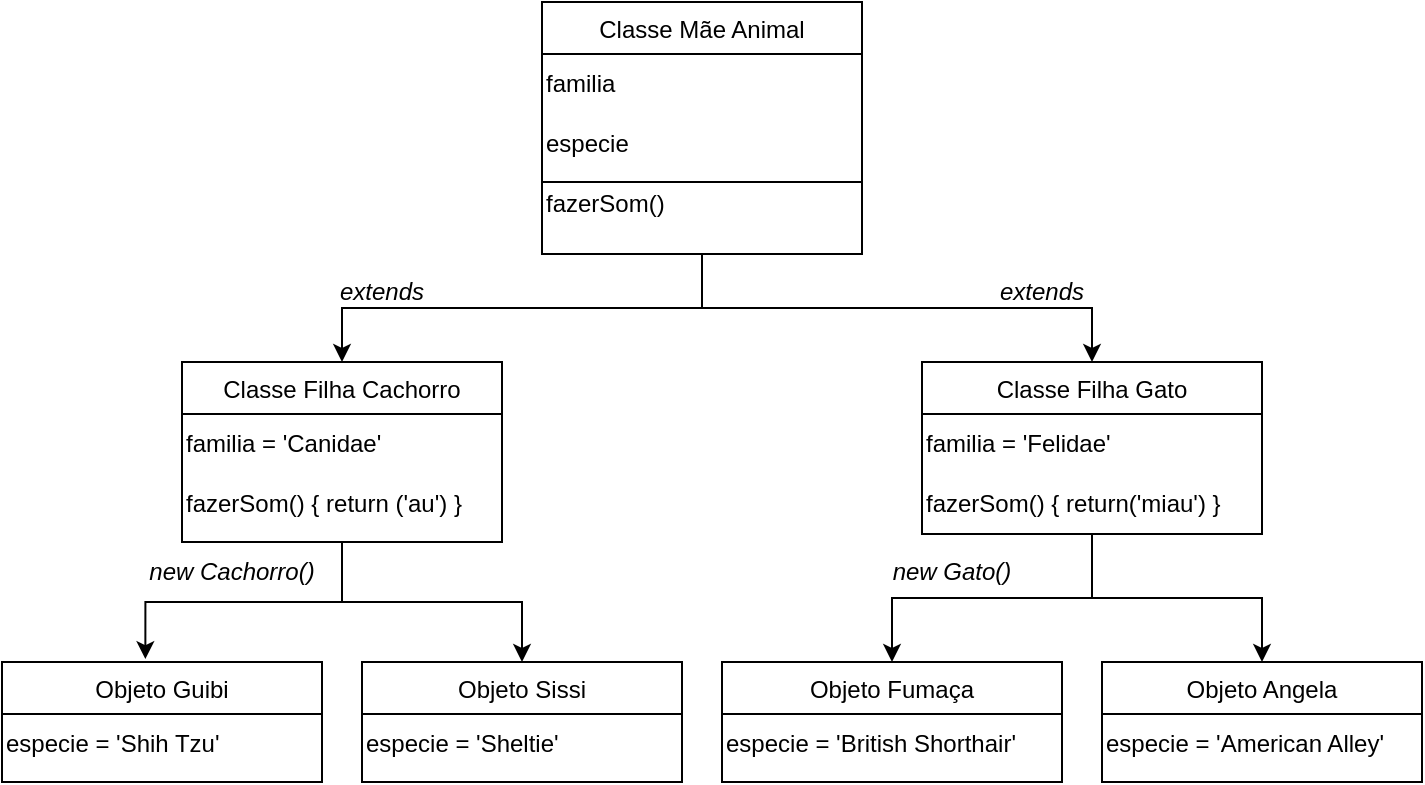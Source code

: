 <mxfile version="20.2.8" type="device"><diagram id="C5RBs43oDa-KdzZeNtuy" name="Page-1"><mxGraphModel dx="1695" dy="545" grid="1" gridSize="10" guides="1" tooltips="1" connect="1" arrows="1" fold="1" page="1" pageScale="1" pageWidth="827" pageHeight="1169" math="0" shadow="0"><root><mxCell id="WIyWlLk6GJQsqaUBKTNV-0"/><mxCell id="WIyWlLk6GJQsqaUBKTNV-1" parent="WIyWlLk6GJQsqaUBKTNV-0"/><mxCell id="AJtfzDkNmn9vWxPNzfAt-13" style="edgeStyle=orthogonalEdgeStyle;rounded=0;orthogonalLoop=1;jettySize=auto;html=1;exitX=0.5;exitY=1;exitDx=0;exitDy=0;entryX=0.5;entryY=0;entryDx=0;entryDy=0;" parent="WIyWlLk6GJQsqaUBKTNV-1" source="zkfFHV4jXpPFQw0GAbJ--0" target="zkfFHV4jXpPFQw0GAbJ--13" edge="1"><mxGeometry relative="1" as="geometry"/></mxCell><mxCell id="AJtfzDkNmn9vWxPNzfAt-14" style="edgeStyle=orthogonalEdgeStyle;rounded=0;orthogonalLoop=1;jettySize=auto;html=1;exitX=0.5;exitY=1;exitDx=0;exitDy=0;entryX=0.5;entryY=0;entryDx=0;entryDy=0;" parent="WIyWlLk6GJQsqaUBKTNV-1" source="zkfFHV4jXpPFQw0GAbJ--0" target="AJtfzDkNmn9vWxPNzfAt-3" edge="1"><mxGeometry relative="1" as="geometry"/></mxCell><mxCell id="zkfFHV4jXpPFQw0GAbJ--0" value="Classe Mãe Animal" style="swimlane;fontStyle=0;align=center;verticalAlign=top;childLayout=stackLayout;horizontal=1;startSize=26;horizontalStack=0;resizeParent=1;resizeLast=0;collapsible=1;marginBottom=0;rounded=0;shadow=0;strokeWidth=1;" parent="WIyWlLk6GJQsqaUBKTNV-1" vertex="1"><mxGeometry x="220" y="80" width="160" height="126" as="geometry"><mxRectangle x="220" y="80" width="160" height="26" as="alternateBounds"/></mxGeometry></mxCell><mxCell id="AJtfzDkNmn9vWxPNzfAt-29" value="familia" style="text;html=1;align=left;verticalAlign=middle;resizable=0;points=[];autosize=1;strokeColor=none;fillColor=none;labelPosition=center;verticalLabelPosition=middle;" parent="zkfFHV4jXpPFQw0GAbJ--0" vertex="1"><mxGeometry y="26" width="160" height="30" as="geometry"/></mxCell><mxCell id="AJtfzDkNmn9vWxPNzfAt-32" value="especie" style="text;html=1;align=left;verticalAlign=middle;resizable=0;points=[];autosize=1;strokeColor=none;fillColor=none;labelPosition=center;verticalLabelPosition=middle;" parent="zkfFHV4jXpPFQw0GAbJ--0" vertex="1"><mxGeometry y="56" width="160" height="30" as="geometry"/></mxCell><mxCell id="AJtfzDkNmn9vWxPNzfAt-42" value="fazerSom()" style="text;html=1;align=left;verticalAlign=middle;resizable=0;points=[];autosize=1;strokeColor=none;fillColor=none;labelPosition=center;verticalLabelPosition=middle;" parent="zkfFHV4jXpPFQw0GAbJ--0" vertex="1"><mxGeometry y="86" width="160" height="30" as="geometry"/></mxCell><mxCell id="AJtfzDkNmn9vWxPNzfAt-15" style="edgeStyle=orthogonalEdgeStyle;rounded=0;orthogonalLoop=1;jettySize=auto;html=1;entryX=0.448;entryY=-0.024;entryDx=0;entryDy=0;entryPerimeter=0;" parent="WIyWlLk6GJQsqaUBKTNV-1" source="zkfFHV4jXpPFQw0GAbJ--13" target="AJtfzDkNmn9vWxPNzfAt-5" edge="1"><mxGeometry relative="1" as="geometry"/></mxCell><mxCell id="AJtfzDkNmn9vWxPNzfAt-16" style="edgeStyle=orthogonalEdgeStyle;rounded=0;orthogonalLoop=1;jettySize=auto;html=1;exitX=0.5;exitY=1;exitDx=0;exitDy=0;entryX=0.5;entryY=0;entryDx=0;entryDy=0;" parent="WIyWlLk6GJQsqaUBKTNV-1" source="zkfFHV4jXpPFQw0GAbJ--13" target="AJtfzDkNmn9vWxPNzfAt-7" edge="1"><mxGeometry relative="1" as="geometry"/></mxCell><mxCell id="zkfFHV4jXpPFQw0GAbJ--13" value="Classe Filha Cachorro" style="swimlane;fontStyle=0;align=center;verticalAlign=top;childLayout=stackLayout;horizontal=1;startSize=26;horizontalStack=0;resizeParent=1;resizeLast=0;collapsible=1;marginBottom=0;rounded=0;shadow=0;strokeWidth=1;" parent="WIyWlLk6GJQsqaUBKTNV-1" vertex="1"><mxGeometry x="40" y="260" width="160" height="90" as="geometry"><mxRectangle x="220" y="260" width="170" height="26" as="alternateBounds"/></mxGeometry></mxCell><mxCell id="AJtfzDkNmn9vWxPNzfAt-26" value="familia = 'Canidae'" style="text;html=1;align=left;verticalAlign=middle;resizable=0;points=[];autosize=1;strokeColor=none;fillColor=none;" parent="zkfFHV4jXpPFQw0GAbJ--13" vertex="1"><mxGeometry y="26" width="160" height="30" as="geometry"/></mxCell><mxCell id="uDu8vc3ncKqhv9X5we4r-2" value="fazerSom() { return ('au') }" style="text;html=1;align=left;verticalAlign=middle;resizable=0;points=[];autosize=1;strokeColor=none;fillColor=none;" vertex="1" parent="zkfFHV4jXpPFQw0GAbJ--13"><mxGeometry y="56" width="160" height="30" as="geometry"/></mxCell><mxCell id="AJtfzDkNmn9vWxPNzfAt-20" style="edgeStyle=orthogonalEdgeStyle;rounded=0;orthogonalLoop=1;jettySize=auto;html=1;exitX=0.5;exitY=1;exitDx=0;exitDy=0;entryX=0.5;entryY=0;entryDx=0;entryDy=0;" parent="WIyWlLk6GJQsqaUBKTNV-1" source="AJtfzDkNmn9vWxPNzfAt-3" target="AJtfzDkNmn9vWxPNzfAt-18" edge="1"><mxGeometry relative="1" as="geometry"/></mxCell><mxCell id="AJtfzDkNmn9vWxPNzfAt-21" style="edgeStyle=orthogonalEdgeStyle;rounded=0;orthogonalLoop=1;jettySize=auto;html=1;exitX=0.5;exitY=1;exitDx=0;exitDy=0;entryX=0.5;entryY=0;entryDx=0;entryDy=0;" parent="WIyWlLk6GJQsqaUBKTNV-1" source="AJtfzDkNmn9vWxPNzfAt-3" target="AJtfzDkNmn9vWxPNzfAt-19" edge="1"><mxGeometry relative="1" as="geometry"/></mxCell><mxCell id="AJtfzDkNmn9vWxPNzfAt-3" value="Classe Filha Gato" style="swimlane;fontStyle=0;align=center;verticalAlign=top;childLayout=stackLayout;horizontal=1;startSize=26;horizontalStack=0;resizeParent=1;resizeLast=0;collapsible=1;marginBottom=0;rounded=0;shadow=0;strokeWidth=1;" parent="WIyWlLk6GJQsqaUBKTNV-1" vertex="1"><mxGeometry x="410" y="260" width="170" height="86" as="geometry"><mxRectangle x="400" y="260" width="170" height="26" as="alternateBounds"/></mxGeometry></mxCell><mxCell id="AJtfzDkNmn9vWxPNzfAt-43" value="familia = 'Felidae'" style="text;html=1;align=left;verticalAlign=middle;resizable=0;points=[];autosize=1;strokeColor=none;fillColor=none;" parent="AJtfzDkNmn9vWxPNzfAt-3" vertex="1"><mxGeometry y="26" width="170" height="30" as="geometry"/></mxCell><mxCell id="uDu8vc3ncKqhv9X5we4r-0" value="fazerSom() { return('miau') }" style="text;html=1;align=left;verticalAlign=middle;resizable=0;points=[];autosize=1;strokeColor=none;fillColor=none;" vertex="1" parent="AJtfzDkNmn9vWxPNzfAt-3"><mxGeometry y="56" width="170" height="30" as="geometry"/></mxCell><mxCell id="AJtfzDkNmn9vWxPNzfAt-5" value="Objeto Guibi" style="swimlane;fontStyle=0;align=center;verticalAlign=top;childLayout=stackLayout;horizontal=1;startSize=26;horizontalStack=0;resizeParent=1;resizeLast=0;collapsible=1;marginBottom=0;rounded=0;shadow=0;strokeWidth=1;" parent="WIyWlLk6GJQsqaUBKTNV-1" vertex="1"><mxGeometry x="-50" y="410" width="160" height="60" as="geometry"><mxRectangle x="220" y="260" width="170" height="26" as="alternateBounds"/></mxGeometry></mxCell><mxCell id="AJtfzDkNmn9vWxPNzfAt-33" value="especie = 'Shih Tzu'" style="text;html=1;align=left;verticalAlign=middle;resizable=0;points=[];autosize=1;strokeColor=none;fillColor=none;labelPosition=center;verticalLabelPosition=middle;" parent="AJtfzDkNmn9vWxPNzfAt-5" vertex="1"><mxGeometry y="26" width="160" height="30" as="geometry"/></mxCell><mxCell id="AJtfzDkNmn9vWxPNzfAt-7" value="Objeto Sissi" style="swimlane;fontStyle=0;align=center;verticalAlign=top;childLayout=stackLayout;horizontal=1;startSize=26;horizontalStack=0;resizeParent=1;resizeLast=0;collapsible=1;marginBottom=0;rounded=0;shadow=0;strokeWidth=1;" parent="WIyWlLk6GJQsqaUBKTNV-1" vertex="1"><mxGeometry x="130" y="410" width="160" height="60" as="geometry"><mxRectangle x="220" y="260" width="170" height="26" as="alternateBounds"/></mxGeometry></mxCell><mxCell id="AJtfzDkNmn9vWxPNzfAt-34" value="especie = 'Sheltie'" style="text;html=1;align=left;verticalAlign=middle;resizable=0;points=[];autosize=1;strokeColor=none;fillColor=none;labelPosition=center;verticalLabelPosition=middle;" parent="AJtfzDkNmn9vWxPNzfAt-7" vertex="1"><mxGeometry y="26" width="160" height="30" as="geometry"/></mxCell><mxCell id="AJtfzDkNmn9vWxPNzfAt-18" value="Objeto Fumaça" style="swimlane;fontStyle=0;align=center;verticalAlign=top;childLayout=stackLayout;horizontal=1;startSize=26;horizontalStack=0;resizeParent=1;resizeLast=0;collapsible=1;marginBottom=0;rounded=0;shadow=0;strokeWidth=1;" parent="WIyWlLk6GJQsqaUBKTNV-1" vertex="1"><mxGeometry x="310" y="410" width="170" height="60" as="geometry"><mxRectangle x="220" y="260" width="170" height="26" as="alternateBounds"/></mxGeometry></mxCell><mxCell id="AJtfzDkNmn9vWxPNzfAt-35" value="especie = 'British Shorthair'" style="text;html=1;align=left;verticalAlign=middle;resizable=0;points=[];autosize=1;strokeColor=none;fillColor=none;labelPosition=center;verticalLabelPosition=middle;" parent="AJtfzDkNmn9vWxPNzfAt-18" vertex="1"><mxGeometry y="26" width="170" height="30" as="geometry"/></mxCell><mxCell id="AJtfzDkNmn9vWxPNzfAt-19" value="Objeto Angela" style="swimlane;fontStyle=0;align=center;verticalAlign=top;childLayout=stackLayout;horizontal=1;startSize=26;horizontalStack=0;resizeParent=1;resizeLast=0;collapsible=1;marginBottom=0;rounded=0;shadow=0;strokeWidth=1;" parent="WIyWlLk6GJQsqaUBKTNV-1" vertex="1"><mxGeometry x="500" y="410" width="160" height="60" as="geometry"><mxRectangle x="220" y="260" width="170" height="26" as="alternateBounds"/></mxGeometry></mxCell><mxCell id="AJtfzDkNmn9vWxPNzfAt-36" value="especie = 'American Alley'" style="text;html=1;align=left;verticalAlign=middle;resizable=0;points=[];autosize=1;strokeColor=none;fillColor=none;labelPosition=center;verticalLabelPosition=middle;" parent="AJtfzDkNmn9vWxPNzfAt-19" vertex="1"><mxGeometry y="26" width="160" height="30" as="geometry"/></mxCell><mxCell id="AJtfzDkNmn9vWxPNzfAt-22" value="extends" style="text;html=1;strokeColor=none;fillColor=none;align=center;verticalAlign=middle;whiteSpace=wrap;rounded=0;fontStyle=2" parent="WIyWlLk6GJQsqaUBKTNV-1" vertex="1"><mxGeometry x="110" y="210" width="60" height="30" as="geometry"/></mxCell><mxCell id="AJtfzDkNmn9vWxPNzfAt-23" value="extends" style="text;html=1;strokeColor=none;fillColor=none;align=center;verticalAlign=middle;whiteSpace=wrap;rounded=0;fontStyle=2" parent="WIyWlLk6GJQsqaUBKTNV-1" vertex="1"><mxGeometry x="440" y="210" width="60" height="30" as="geometry"/></mxCell><mxCell id="AJtfzDkNmn9vWxPNzfAt-24" value="new Cachorro()" style="text;html=1;strokeColor=none;fillColor=none;align=center;verticalAlign=middle;whiteSpace=wrap;rounded=0;fontStyle=2" parent="WIyWlLk6GJQsqaUBKTNV-1" vertex="1"><mxGeometry x="20" y="350" width="90" height="30" as="geometry"/></mxCell><mxCell id="AJtfzDkNmn9vWxPNzfAt-25" value="new Gato()" style="text;html=1;strokeColor=none;fillColor=none;align=center;verticalAlign=middle;whiteSpace=wrap;rounded=0;fontStyle=2" parent="WIyWlLk6GJQsqaUBKTNV-1" vertex="1"><mxGeometry x="380" y="350" width="90" height="30" as="geometry"/></mxCell><mxCell id="AJtfzDkNmn9vWxPNzfAt-40" value="" style="endArrow=none;html=1;rounded=0;" parent="WIyWlLk6GJQsqaUBKTNV-1" edge="1"><mxGeometry width="50" height="50" relative="1" as="geometry"><mxPoint x="220" y="170" as="sourcePoint"/><mxPoint x="380" y="170" as="targetPoint"/><Array as="points"><mxPoint x="300" y="170"/></Array></mxGeometry></mxCell></root></mxGraphModel></diagram></mxfile>